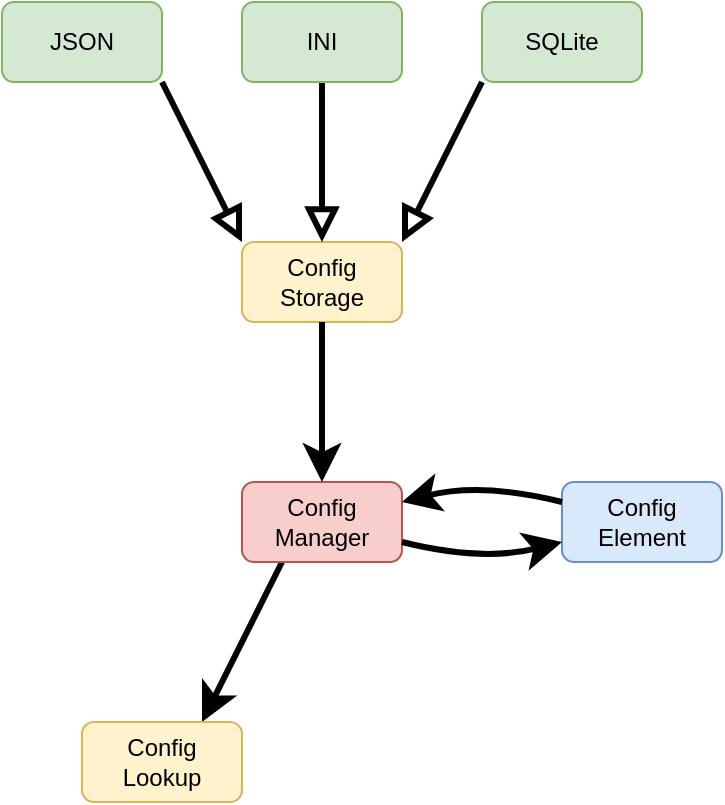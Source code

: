<mxfile version="24.6.4" type="device">
  <diagram name="Page-1" id="728hyYBCpo58a9XtV3gS">
    <mxGraphModel dx="989" dy="659" grid="1" gridSize="10" guides="1" tooltips="1" connect="1" arrows="1" fold="1" page="1" pageScale="1" pageWidth="1100" pageHeight="850" math="0" shadow="0">
      <root>
        <mxCell id="0" />
        <mxCell id="1" parent="0" />
        <mxCell id="LmPgA5DO33DZOB3UvN-o-12" style="rounded=0;orthogonalLoop=1;jettySize=auto;html=1;exitX=0.25;exitY=1;exitDx=0;exitDy=0;entryX=0.75;entryY=0;entryDx=0;entryDy=0;strokeWidth=3;endSize=10;startSize=10;" parent="1" source="LmPgA5DO33DZOB3UvN-o-1" target="LmPgA5DO33DZOB3UvN-o-11" edge="1">
          <mxGeometry relative="1" as="geometry" />
        </mxCell>
        <mxCell id="LmPgA5DO33DZOB3UvN-o-1" value="Config&lt;div&gt;Manager&lt;/div&gt;" style="rounded=1;whiteSpace=wrap;html=1;fillColor=#f8cecc;strokeColor=#b85450;" parent="1" vertex="1">
          <mxGeometry x="360" y="480" width="80" height="40" as="geometry" />
        </mxCell>
        <mxCell id="LmPgA5DO33DZOB3UvN-o-2" value="Config&lt;div&gt;Element&lt;/div&gt;" style="rounded=1;whiteSpace=wrap;html=1;fillColor=#dae8fc;strokeColor=#6c8ebf;" parent="1" vertex="1">
          <mxGeometry x="520" y="480" width="80" height="40" as="geometry" />
        </mxCell>
        <mxCell id="LmPgA5DO33DZOB3UvN-o-3" value="Config&lt;div&gt;Storage&lt;/div&gt;" style="rounded=1;whiteSpace=wrap;html=1;fillColor=#fff2cc;strokeColor=#d6b656;" parent="1" vertex="1">
          <mxGeometry x="360" y="360" width="80" height="40" as="geometry" />
        </mxCell>
        <mxCell id="LmPgA5DO33DZOB3UvN-o-11" value="Config&lt;div&gt;Lookup&lt;/div&gt;" style="rounded=1;whiteSpace=wrap;html=1;fillColor=#fff2cc;strokeColor=#d6b656;" parent="1" vertex="1">
          <mxGeometry x="280" y="600" width="80" height="40" as="geometry" />
        </mxCell>
        <mxCell id="LmPgA5DO33DZOB3UvN-o-16" style="rounded=0;orthogonalLoop=1;jettySize=auto;html=1;exitX=1;exitY=1;exitDx=0;exitDy=0;entryX=0;entryY=0;entryDx=0;entryDy=0;endArrow=block;endFill=0;curved=0;strokeWidth=3;endSize=10;startSize=10;" parent="1" source="LmPgA5DO33DZOB3UvN-o-13" target="LmPgA5DO33DZOB3UvN-o-3" edge="1">
          <mxGeometry relative="1" as="geometry">
            <Array as="points" />
          </mxGeometry>
        </mxCell>
        <mxCell id="LmPgA5DO33DZOB3UvN-o-13" value="JSON" style="rounded=1;whiteSpace=wrap;html=1;fillColor=#d5e8d4;strokeColor=#82b366;" parent="1" vertex="1">
          <mxGeometry x="240" y="240" width="80" height="40" as="geometry" />
        </mxCell>
        <mxCell id="LmPgA5DO33DZOB3UvN-o-17" style="rounded=0;orthogonalLoop=1;jettySize=auto;html=1;exitX=0.5;exitY=1;exitDx=0;exitDy=0;entryX=0.5;entryY=0;entryDx=0;entryDy=0;endArrow=block;endFill=0;strokeWidth=3;endSize=10;startSize=10;" parent="1" source="LmPgA5DO33DZOB3UvN-o-14" target="LmPgA5DO33DZOB3UvN-o-3" edge="1">
          <mxGeometry relative="1" as="geometry" />
        </mxCell>
        <mxCell id="LmPgA5DO33DZOB3UvN-o-14" value="INI" style="rounded=1;whiteSpace=wrap;html=1;fillColor=#d5e8d4;strokeColor=#82b366;" parent="1" vertex="1">
          <mxGeometry x="360" y="240" width="80" height="40" as="geometry" />
        </mxCell>
        <mxCell id="LmPgA5DO33DZOB3UvN-o-18" style="rounded=0;orthogonalLoop=1;jettySize=auto;html=1;exitX=0;exitY=1;exitDx=0;exitDy=0;entryX=1;entryY=0;entryDx=0;entryDy=0;endArrow=block;endFill=0;curved=0;strokeWidth=3;endSize=10;startSize=10;" parent="1" source="LmPgA5DO33DZOB3UvN-o-15" target="LmPgA5DO33DZOB3UvN-o-3" edge="1">
          <mxGeometry relative="1" as="geometry">
            <Array as="points" />
          </mxGeometry>
        </mxCell>
        <mxCell id="LmPgA5DO33DZOB3UvN-o-15" value="SQLite" style="rounded=1;whiteSpace=wrap;html=1;fillColor=#d5e8d4;strokeColor=#82b366;" parent="1" vertex="1">
          <mxGeometry x="480" y="240" width="80" height="40" as="geometry" />
        </mxCell>
        <mxCell id="-mVQRYzkFieJb_0lR4Pr-2" style="rounded=0;orthogonalLoop=1;jettySize=auto;html=1;exitX=1;exitY=0.75;exitDx=0;exitDy=0;entryX=0;entryY=0.75;entryDx=0;entryDy=0;strokeWidth=3;endSize=10;startSize=10;curved=1;" parent="1" source="LmPgA5DO33DZOB3UvN-o-1" target="LmPgA5DO33DZOB3UvN-o-2" edge="1">
          <mxGeometry relative="1" as="geometry">
            <mxPoint x="230" y="410" as="sourcePoint" />
            <mxPoint x="190" y="490" as="targetPoint" />
            <Array as="points">
              <mxPoint x="480" y="520" />
            </Array>
          </mxGeometry>
        </mxCell>
        <mxCell id="uYeCYwMQIjQ__Z6zJ5Pv-1" style="rounded=0;orthogonalLoop=1;jettySize=auto;html=1;exitX=0;exitY=0.25;exitDx=0;exitDy=0;entryX=1;entryY=0.25;entryDx=0;entryDy=0;strokeWidth=3;endSize=10;startSize=10;curved=1;" edge="1" parent="1" source="LmPgA5DO33DZOB3UvN-o-2" target="LmPgA5DO33DZOB3UvN-o-1">
          <mxGeometry relative="1" as="geometry">
            <mxPoint x="450" y="520" as="sourcePoint" />
            <mxPoint x="530" y="520" as="targetPoint" />
            <Array as="points">
              <mxPoint x="480" y="480" />
            </Array>
          </mxGeometry>
        </mxCell>
        <mxCell id="uYeCYwMQIjQ__Z6zJ5Pv-2" style="rounded=0;orthogonalLoop=1;jettySize=auto;html=1;exitX=0.5;exitY=1;exitDx=0;exitDy=0;entryX=0.5;entryY=0;entryDx=0;entryDy=0;strokeWidth=3;endSize=10;startSize=10;" edge="1" parent="1" source="LmPgA5DO33DZOB3UvN-o-3" target="LmPgA5DO33DZOB3UvN-o-1">
          <mxGeometry relative="1" as="geometry">
            <mxPoint x="390" y="530" as="sourcePoint" />
            <mxPoint x="350" y="610" as="targetPoint" />
          </mxGeometry>
        </mxCell>
      </root>
    </mxGraphModel>
  </diagram>
</mxfile>
